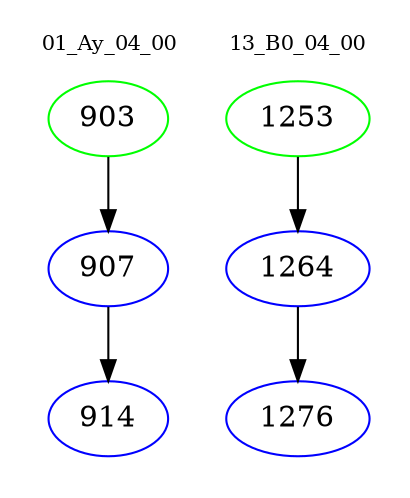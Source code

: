 digraph{
subgraph cluster_0 {
color = white
label = "01_Ay_04_00";
fontsize=10;
T0_903 [label="903", color="green"]
T0_903 -> T0_907 [color="black"]
T0_907 [label="907", color="blue"]
T0_907 -> T0_914 [color="black"]
T0_914 [label="914", color="blue"]
}
subgraph cluster_1 {
color = white
label = "13_B0_04_00";
fontsize=10;
T1_1253 [label="1253", color="green"]
T1_1253 -> T1_1264 [color="black"]
T1_1264 [label="1264", color="blue"]
T1_1264 -> T1_1276 [color="black"]
T1_1276 [label="1276", color="blue"]
}
}
